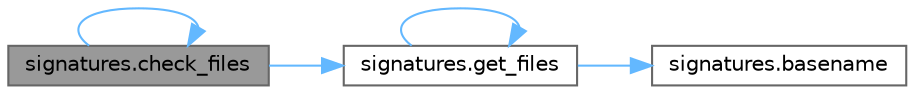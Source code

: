 digraph "signatures.check_files"
{
 // LATEX_PDF_SIZE
  bgcolor="transparent";
  edge [fontname=Helvetica,fontsize=10,labelfontname=Helvetica,labelfontsize=10];
  node [fontname=Helvetica,fontsize=10,shape=box,height=0.2,width=0.4];
  rankdir="LR";
  Node1 [label="signatures.check_files",height=0.2,width=0.4,color="gray40", fillcolor="grey60", style="filled", fontcolor="black",tooltip=" "];
  Node1 -> Node1 [color="steelblue1",style="solid"];
  Node1 -> Node2 [color="steelblue1",style="solid"];
  Node2 [label="signatures.get_files",height=0.2,width=0.4,color="grey40", fillcolor="white", style="filled",URL="$df/d53/namespacesignatures.html#a0d525125a2817ec07f771f290ad59d5d",tooltip=" "];
  Node2 -> Node3 [color="steelblue1",style="solid"];
  Node3 [label="signatures.basename",height=0.2,width=0.4,color="grey40", fillcolor="white", style="filled",URL="$df/d53/namespacesignatures.html#a70e9dd307df590308ea29da415bba9db",tooltip=" "];
  Node2 -> Node2 [color="steelblue1",style="solid"];
}

